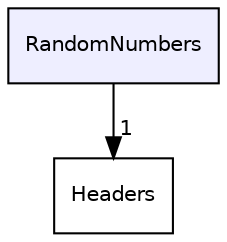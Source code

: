 digraph "RandomNumbers" {
  compound=true
  node [ fontsize="10", fontname="Helvetica"];
  edge [ labelfontsize="10", labelfontname="Helvetica"];
  dir_44f477d0033c0329a8cd0b6b510bfb79 [shape=box, label="RandomNumbers", style="filled", fillcolor="#eeeeff", pencolor="black", URL="dir_44f477d0033c0329a8cd0b6b510bfb79.html"];
  dir_692516b589a32b3bfce781ca9f6d1534 [shape=box label="Headers" URL="dir_692516b589a32b3bfce781ca9f6d1534.html"];
  dir_44f477d0033c0329a8cd0b6b510bfb79->dir_692516b589a32b3bfce781ca9f6d1534 [headlabel="1", labeldistance=1.5 headhref="dir_000025_000011.html"];
}
